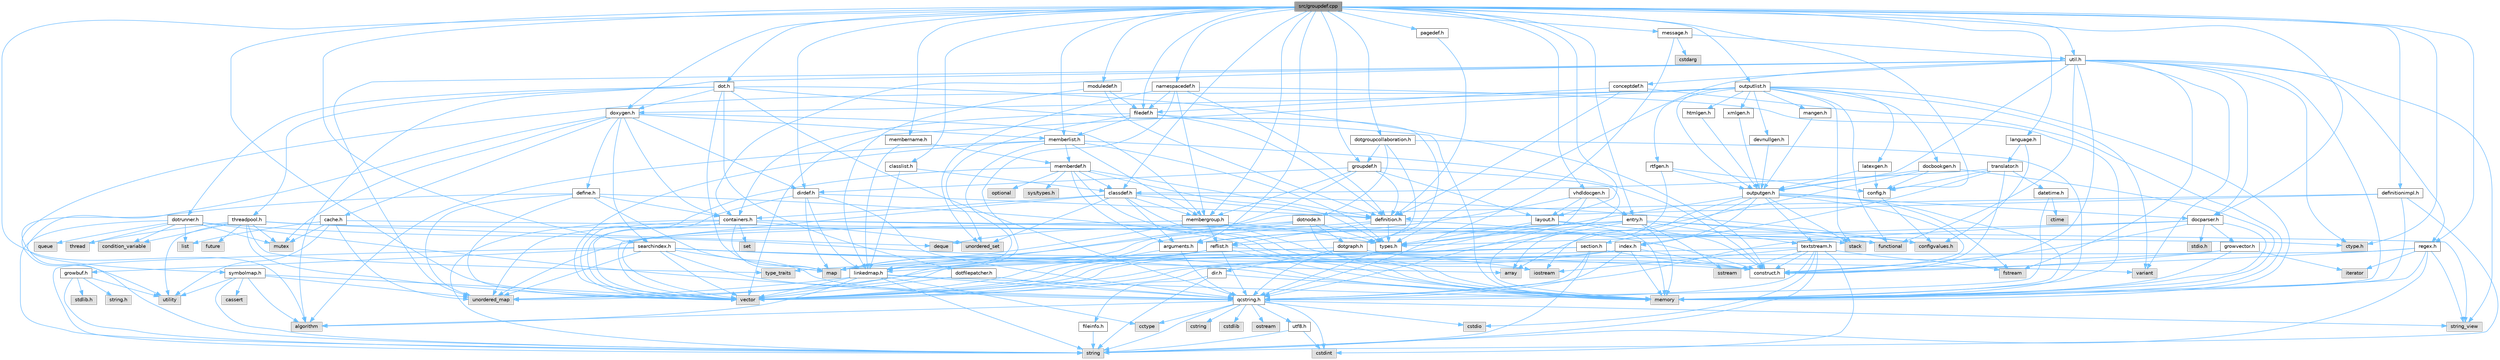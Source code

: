 digraph "src/groupdef.cpp"
{
 // INTERACTIVE_SVG=YES
 // LATEX_PDF_SIZE
  bgcolor="transparent";
  edge [fontname=Helvetica,fontsize=10,labelfontname=Helvetica,labelfontsize=10];
  node [fontname=Helvetica,fontsize=10,shape=box,height=0.2,width=0.4];
  Node1 [id="Node000001",label="src/groupdef.cpp",height=0.2,width=0.4,color="gray40", fillcolor="grey60", style="filled", fontcolor="black",tooltip=" "];
  Node1 -> Node2 [id="edge1_Node000001_Node000002",color="steelblue1",style="solid",tooltip=" "];
  Node2 [id="Node000002",label="algorithm",height=0.2,width=0.4,color="grey60", fillcolor="#E0E0E0", style="filled",tooltip=" "];
  Node1 -> Node3 [id="edge2_Node000001_Node000003",color="steelblue1",style="solid",tooltip=" "];
  Node3 [id="Node000003",label="vector",height=0.2,width=0.4,color="grey60", fillcolor="#E0E0E0", style="filled",tooltip=" "];
  Node1 -> Node4 [id="edge3_Node000001_Node000004",color="steelblue1",style="solid",tooltip=" "];
  Node4 [id="Node000004",label="ctype.h",height=0.2,width=0.4,color="grey60", fillcolor="#E0E0E0", style="filled",tooltip=" "];
  Node1 -> Node5 [id="edge4_Node000001_Node000005",color="steelblue1",style="solid",tooltip=" "];
  Node5 [id="Node000005",label="groupdef.h",height=0.2,width=0.4,color="grey40", fillcolor="white", style="filled",URL="$d1/de6/groupdef_8h.html",tooltip=" "];
  Node5 -> Node6 [id="edge5_Node000005_Node000006",color="steelblue1",style="solid",tooltip=" "];
  Node6 [id="Node000006",label="memory",height=0.2,width=0.4,color="grey60", fillcolor="#E0E0E0", style="filled",tooltip=" "];
  Node5 -> Node7 [id="edge6_Node000005_Node000007",color="steelblue1",style="solid",tooltip=" "];
  Node7 [id="Node000007",label="definition.h",height=0.2,width=0.4,color="grey40", fillcolor="white", style="filled",URL="$df/da1/definition_8h.html",tooltip=" "];
  Node7 -> Node3 [id="edge7_Node000007_Node000003",color="steelblue1",style="solid",tooltip=" "];
  Node7 -> Node8 [id="edge8_Node000007_Node000008",color="steelblue1",style="solid",tooltip=" "];
  Node8 [id="Node000008",label="types.h",height=0.2,width=0.4,color="grey40", fillcolor="white", style="filled",URL="$d9/d49/types_8h.html",tooltip="This file contains a number of basic enums and types."];
  Node8 -> Node9 [id="edge9_Node000008_Node000009",color="steelblue1",style="solid",tooltip=" "];
  Node9 [id="Node000009",label="qcstring.h",height=0.2,width=0.4,color="grey40", fillcolor="white", style="filled",URL="$d7/d5c/qcstring_8h.html",tooltip=" "];
  Node9 -> Node10 [id="edge10_Node000009_Node000010",color="steelblue1",style="solid",tooltip=" "];
  Node10 [id="Node000010",label="string",height=0.2,width=0.4,color="grey60", fillcolor="#E0E0E0", style="filled",tooltip=" "];
  Node9 -> Node11 [id="edge11_Node000009_Node000011",color="steelblue1",style="solid",tooltip=" "];
  Node11 [id="Node000011",label="string_view",height=0.2,width=0.4,color="grey60", fillcolor="#E0E0E0", style="filled",tooltip=" "];
  Node9 -> Node2 [id="edge12_Node000009_Node000002",color="steelblue1",style="solid",tooltip=" "];
  Node9 -> Node12 [id="edge13_Node000009_Node000012",color="steelblue1",style="solid",tooltip=" "];
  Node12 [id="Node000012",label="cctype",height=0.2,width=0.4,color="grey60", fillcolor="#E0E0E0", style="filled",tooltip=" "];
  Node9 -> Node13 [id="edge14_Node000009_Node000013",color="steelblue1",style="solid",tooltip=" "];
  Node13 [id="Node000013",label="cstring",height=0.2,width=0.4,color="grey60", fillcolor="#E0E0E0", style="filled",tooltip=" "];
  Node9 -> Node14 [id="edge15_Node000009_Node000014",color="steelblue1",style="solid",tooltip=" "];
  Node14 [id="Node000014",label="cstdio",height=0.2,width=0.4,color="grey60", fillcolor="#E0E0E0", style="filled",tooltip=" "];
  Node9 -> Node15 [id="edge16_Node000009_Node000015",color="steelblue1",style="solid",tooltip=" "];
  Node15 [id="Node000015",label="cstdlib",height=0.2,width=0.4,color="grey60", fillcolor="#E0E0E0", style="filled",tooltip=" "];
  Node9 -> Node16 [id="edge17_Node000009_Node000016",color="steelblue1",style="solid",tooltip=" "];
  Node16 [id="Node000016",label="cstdint",height=0.2,width=0.4,color="grey60", fillcolor="#E0E0E0", style="filled",tooltip=" "];
  Node9 -> Node17 [id="edge18_Node000009_Node000017",color="steelblue1",style="solid",tooltip=" "];
  Node17 [id="Node000017",label="ostream",height=0.2,width=0.4,color="grey60", fillcolor="#E0E0E0", style="filled",tooltip=" "];
  Node9 -> Node18 [id="edge19_Node000009_Node000018",color="steelblue1",style="solid",tooltip=" "];
  Node18 [id="Node000018",label="utf8.h",height=0.2,width=0.4,color="grey40", fillcolor="white", style="filled",URL="$db/d7c/utf8_8h.html",tooltip="Various UTF8 related helper functions."];
  Node18 -> Node16 [id="edge20_Node000018_Node000016",color="steelblue1",style="solid",tooltip=" "];
  Node18 -> Node10 [id="edge21_Node000018_Node000010",color="steelblue1",style="solid",tooltip=" "];
  Node7 -> Node19 [id="edge22_Node000007_Node000019",color="steelblue1",style="solid",tooltip=" "];
  Node19 [id="Node000019",label="reflist.h",height=0.2,width=0.4,color="grey40", fillcolor="white", style="filled",URL="$d1/d02/reflist_8h.html",tooltip=" "];
  Node19 -> Node3 [id="edge23_Node000019_Node000003",color="steelblue1",style="solid",tooltip=" "];
  Node19 -> Node20 [id="edge24_Node000019_Node000020",color="steelblue1",style="solid",tooltip=" "];
  Node20 [id="Node000020",label="unordered_map",height=0.2,width=0.4,color="grey60", fillcolor="#E0E0E0", style="filled",tooltip=" "];
  Node19 -> Node6 [id="edge25_Node000019_Node000006",color="steelblue1",style="solid",tooltip=" "];
  Node19 -> Node9 [id="edge26_Node000019_Node000009",color="steelblue1",style="solid",tooltip=" "];
  Node19 -> Node21 [id="edge27_Node000019_Node000021",color="steelblue1",style="solid",tooltip=" "];
  Node21 [id="Node000021",label="linkedmap.h",height=0.2,width=0.4,color="grey40", fillcolor="white", style="filled",URL="$da/de1/linkedmap_8h.html",tooltip=" "];
  Node21 -> Node20 [id="edge28_Node000021_Node000020",color="steelblue1",style="solid",tooltip=" "];
  Node21 -> Node3 [id="edge29_Node000021_Node000003",color="steelblue1",style="solid",tooltip=" "];
  Node21 -> Node6 [id="edge30_Node000021_Node000006",color="steelblue1",style="solid",tooltip=" "];
  Node21 -> Node10 [id="edge31_Node000021_Node000010",color="steelblue1",style="solid",tooltip=" "];
  Node21 -> Node2 [id="edge32_Node000021_Node000002",color="steelblue1",style="solid",tooltip=" "];
  Node21 -> Node12 [id="edge33_Node000021_Node000012",color="steelblue1",style="solid",tooltip=" "];
  Node21 -> Node9 [id="edge34_Node000021_Node000009",color="steelblue1",style="solid",tooltip=" "];
  Node19 -> Node22 [id="edge35_Node000019_Node000022",color="steelblue1",style="solid",tooltip=" "];
  Node22 [id="Node000022",label="construct.h",height=0.2,width=0.4,color="grey40", fillcolor="white", style="filled",URL="$d7/dfc/construct_8h.html",tooltip=" "];
  Node7 -> Node22 [id="edge36_Node000007_Node000022",color="steelblue1",style="solid",tooltip=" "];
  Node5 -> Node23 [id="edge37_Node000005_Node000023",color="steelblue1",style="solid",tooltip=" "];
  Node23 [id="Node000023",label="dirdef.h",height=0.2,width=0.4,color="grey40", fillcolor="white", style="filled",URL="$d6/d15/dirdef_8h.html",tooltip=" "];
  Node23 -> Node3 [id="edge38_Node000023_Node000003",color="steelblue1",style="solid",tooltip=" "];
  Node23 -> Node24 [id="edge39_Node000023_Node000024",color="steelblue1",style="solid",tooltip=" "];
  Node24 [id="Node000024",label="map",height=0.2,width=0.4,color="grey60", fillcolor="#E0E0E0", style="filled",tooltip=" "];
  Node23 -> Node9 [id="edge40_Node000023_Node000009",color="steelblue1",style="solid",tooltip=" "];
  Node23 -> Node21 [id="edge41_Node000023_Node000021",color="steelblue1",style="solid",tooltip=" "];
  Node23 -> Node7 [id="edge42_Node000023_Node000007",color="steelblue1",style="solid",tooltip=" "];
  Node5 -> Node25 [id="edge43_Node000005_Node000025",color="steelblue1",style="solid",tooltip=" "];
  Node25 [id="Node000025",label="layout.h",height=0.2,width=0.4,color="grey40", fillcolor="white", style="filled",URL="$db/d51/layout_8h.html",tooltip=" "];
  Node25 -> Node6 [id="edge44_Node000025_Node000006",color="steelblue1",style="solid",tooltip=" "];
  Node25 -> Node3 [id="edge45_Node000025_Node000003",color="steelblue1",style="solid",tooltip=" "];
  Node25 -> Node8 [id="edge46_Node000025_Node000008",color="steelblue1",style="solid",tooltip=" "];
  Node25 -> Node22 [id="edge47_Node000025_Node000022",color="steelblue1",style="solid",tooltip=" "];
  Node5 -> Node26 [id="edge48_Node000005_Node000026",color="steelblue1",style="solid",tooltip=" "];
  Node26 [id="Node000026",label="membergroup.h",height=0.2,width=0.4,color="grey40", fillcolor="white", style="filled",URL="$d9/d11/membergroup_8h.html",tooltip=" "];
  Node26 -> Node3 [id="edge49_Node000026_Node000003",color="steelblue1",style="solid",tooltip=" "];
  Node26 -> Node24 [id="edge50_Node000026_Node000024",color="steelblue1",style="solid",tooltip=" "];
  Node26 -> Node6 [id="edge51_Node000026_Node000006",color="steelblue1",style="solid",tooltip=" "];
  Node26 -> Node8 [id="edge52_Node000026_Node000008",color="steelblue1",style="solid",tooltip=" "];
  Node26 -> Node19 [id="edge53_Node000026_Node000019",color="steelblue1",style="solid",tooltip=" "];
  Node5 -> Node21 [id="edge54_Node000005_Node000021",color="steelblue1",style="solid",tooltip=" "];
  Node1 -> Node27 [id="edge55_Node000001_Node000027",color="steelblue1",style="solid",tooltip=" "];
  Node27 [id="Node000027",label="classdef.h",height=0.2,width=0.4,color="grey40", fillcolor="white", style="filled",URL="$d1/da6/classdef_8h.html",tooltip=" "];
  Node27 -> Node6 [id="edge56_Node000027_Node000006",color="steelblue1",style="solid",tooltip=" "];
  Node27 -> Node3 [id="edge57_Node000027_Node000003",color="steelblue1",style="solid",tooltip=" "];
  Node27 -> Node28 [id="edge58_Node000027_Node000028",color="steelblue1",style="solid",tooltip=" "];
  Node28 [id="Node000028",label="unordered_set",height=0.2,width=0.4,color="grey60", fillcolor="#E0E0E0", style="filled",tooltip=" "];
  Node27 -> Node29 [id="edge59_Node000027_Node000029",color="steelblue1",style="solid",tooltip=" "];
  Node29 [id="Node000029",label="containers.h",height=0.2,width=0.4,color="grey40", fillcolor="white", style="filled",URL="$d5/d75/containers_8h.html",tooltip=" "];
  Node29 -> Node3 [id="edge60_Node000029_Node000003",color="steelblue1",style="solid",tooltip=" "];
  Node29 -> Node10 [id="edge61_Node000029_Node000010",color="steelblue1",style="solid",tooltip=" "];
  Node29 -> Node11 [id="edge62_Node000029_Node000011",color="steelblue1",style="solid",tooltip=" "];
  Node29 -> Node30 [id="edge63_Node000029_Node000030",color="steelblue1",style="solid",tooltip=" "];
  Node30 [id="Node000030",label="set",height=0.2,width=0.4,color="grey60", fillcolor="#E0E0E0", style="filled",tooltip=" "];
  Node29 -> Node24 [id="edge64_Node000029_Node000024",color="steelblue1",style="solid",tooltip=" "];
  Node29 -> Node28 [id="edge65_Node000029_Node000028",color="steelblue1",style="solid",tooltip=" "];
  Node29 -> Node20 [id="edge66_Node000029_Node000020",color="steelblue1",style="solid",tooltip=" "];
  Node29 -> Node31 [id="edge67_Node000029_Node000031",color="steelblue1",style="solid",tooltip=" "];
  Node31 [id="Node000031",label="stack",height=0.2,width=0.4,color="grey60", fillcolor="#E0E0E0", style="filled",tooltip=" "];
  Node27 -> Node7 [id="edge68_Node000027_Node000007",color="steelblue1",style="solid",tooltip=" "];
  Node27 -> Node32 [id="edge69_Node000027_Node000032",color="steelblue1",style="solid",tooltip=" "];
  Node32 [id="Node000032",label="arguments.h",height=0.2,width=0.4,color="grey40", fillcolor="white", style="filled",URL="$df/d9b/arguments_8h.html",tooltip=" "];
  Node32 -> Node3 [id="edge70_Node000032_Node000003",color="steelblue1",style="solid",tooltip=" "];
  Node32 -> Node9 [id="edge71_Node000032_Node000009",color="steelblue1",style="solid",tooltip=" "];
  Node27 -> Node26 [id="edge72_Node000027_Node000026",color="steelblue1",style="solid",tooltip=" "];
  Node27 -> Node33 [id="edge73_Node000027_Node000033",color="steelblue1",style="solid",tooltip=" "];
  Node33 [id="Node000033",label="configvalues.h",height=0.2,width=0.4,color="grey60", fillcolor="#E0E0E0", style="filled",tooltip=" "];
  Node1 -> Node34 [id="edge74_Node000001_Node000034",color="steelblue1",style="solid",tooltip=" "];
  Node34 [id="Node000034",label="filedef.h",height=0.2,width=0.4,color="grey40", fillcolor="white", style="filled",URL="$d4/d3a/filedef_8h.html",tooltip=" "];
  Node34 -> Node6 [id="edge75_Node000034_Node000006",color="steelblue1",style="solid",tooltip=" "];
  Node34 -> Node28 [id="edge76_Node000034_Node000028",color="steelblue1",style="solid",tooltip=" "];
  Node34 -> Node7 [id="edge77_Node000034_Node000007",color="steelblue1",style="solid",tooltip=" "];
  Node34 -> Node35 [id="edge78_Node000034_Node000035",color="steelblue1",style="solid",tooltip=" "];
  Node35 [id="Node000035",label="memberlist.h",height=0.2,width=0.4,color="grey40", fillcolor="white", style="filled",URL="$dd/d78/memberlist_8h.html",tooltip=" "];
  Node35 -> Node3 [id="edge79_Node000035_Node000003",color="steelblue1",style="solid",tooltip=" "];
  Node35 -> Node2 [id="edge80_Node000035_Node000002",color="steelblue1",style="solid",tooltip=" "];
  Node35 -> Node36 [id="edge81_Node000035_Node000036",color="steelblue1",style="solid",tooltip=" "];
  Node36 [id="Node000036",label="memberdef.h",height=0.2,width=0.4,color="grey40", fillcolor="white", style="filled",URL="$d4/d46/memberdef_8h.html",tooltip=" "];
  Node36 -> Node3 [id="edge82_Node000036_Node000003",color="steelblue1",style="solid",tooltip=" "];
  Node36 -> Node6 [id="edge83_Node000036_Node000006",color="steelblue1",style="solid",tooltip=" "];
  Node36 -> Node37 [id="edge84_Node000036_Node000037",color="steelblue1",style="solid",tooltip=" "];
  Node37 [id="Node000037",label="optional",height=0.2,width=0.4,color="grey60", fillcolor="#E0E0E0", style="filled",tooltip=" "];
  Node36 -> Node38 [id="edge85_Node000036_Node000038",color="steelblue1",style="solid",tooltip=" "];
  Node38 [id="Node000038",label="sys/types.h",height=0.2,width=0.4,color="grey60", fillcolor="#E0E0E0", style="filled",tooltip=" "];
  Node36 -> Node8 [id="edge86_Node000036_Node000008",color="steelblue1",style="solid",tooltip=" "];
  Node36 -> Node7 [id="edge87_Node000036_Node000007",color="steelblue1",style="solid",tooltip=" "];
  Node36 -> Node32 [id="edge88_Node000036_Node000032",color="steelblue1",style="solid",tooltip=" "];
  Node36 -> Node27 [id="edge89_Node000036_Node000027",color="steelblue1",style="solid",tooltip=" "];
  Node35 -> Node21 [id="edge90_Node000035_Node000021",color="steelblue1",style="solid",tooltip=" "];
  Node35 -> Node8 [id="edge91_Node000035_Node000008",color="steelblue1",style="solid",tooltip=" "];
  Node35 -> Node26 [id="edge92_Node000035_Node000026",color="steelblue1",style="solid",tooltip=" "];
  Node35 -> Node22 [id="edge93_Node000035_Node000022",color="steelblue1",style="solid",tooltip=" "];
  Node34 -> Node29 [id="edge94_Node000034_Node000029",color="steelblue1",style="solid",tooltip=" "];
  Node1 -> Node39 [id="edge95_Node000001_Node000039",color="steelblue1",style="solid",tooltip=" "];
  Node39 [id="Node000039",label="classlist.h",height=0.2,width=0.4,color="grey40", fillcolor="white", style="filled",URL="$d2/df8/classlist_8h.html",tooltip=" "];
  Node39 -> Node21 [id="edge96_Node000039_Node000021",color="steelblue1",style="solid",tooltip=" "];
  Node39 -> Node27 [id="edge97_Node000039_Node000027",color="steelblue1",style="solid",tooltip=" "];
  Node1 -> Node40 [id="edge98_Node000001_Node000040",color="steelblue1",style="solid",tooltip=" "];
  Node40 [id="Node000040",label="outputlist.h",height=0.2,width=0.4,color="grey40", fillcolor="white", style="filled",URL="$d2/db9/outputlist_8h.html",tooltip=" "];
  Node40 -> Node41 [id="edge99_Node000040_Node000041",color="steelblue1",style="solid",tooltip=" "];
  Node41 [id="Node000041",label="utility",height=0.2,width=0.4,color="grey60", fillcolor="#E0E0E0", style="filled",tooltip=" "];
  Node40 -> Node3 [id="edge100_Node000040_Node000003",color="steelblue1",style="solid",tooltip=" "];
  Node40 -> Node6 [id="edge101_Node000040_Node000006",color="steelblue1",style="solid",tooltip=" "];
  Node40 -> Node42 [id="edge102_Node000040_Node000042",color="steelblue1",style="solid",tooltip=" "];
  Node42 [id="Node000042",label="variant",height=0.2,width=0.4,color="grey60", fillcolor="#E0E0E0", style="filled",tooltip=" "];
  Node40 -> Node31 [id="edge103_Node000040_Node000031",color="steelblue1",style="solid",tooltip=" "];
  Node40 -> Node43 [id="edge104_Node000040_Node000043",color="steelblue1",style="solid",tooltip=" "];
  Node43 [id="Node000043",label="functional",height=0.2,width=0.4,color="grey60", fillcolor="#E0E0E0", style="filled",tooltip=" "];
  Node40 -> Node44 [id="edge105_Node000040_Node000044",color="steelblue1",style="solid",tooltip=" "];
  Node44 [id="Node000044",label="outputgen.h",height=0.2,width=0.4,color="grey40", fillcolor="white", style="filled",URL="$df/d06/outputgen_8h.html",tooltip=" "];
  Node44 -> Node6 [id="edge106_Node000044_Node000006",color="steelblue1",style="solid",tooltip=" "];
  Node44 -> Node31 [id="edge107_Node000044_Node000031",color="steelblue1",style="solid",tooltip=" "];
  Node44 -> Node45 [id="edge108_Node000044_Node000045",color="steelblue1",style="solid",tooltip=" "];
  Node45 [id="Node000045",label="iostream",height=0.2,width=0.4,color="grey60", fillcolor="#E0E0E0", style="filled",tooltip=" "];
  Node44 -> Node46 [id="edge109_Node000044_Node000046",color="steelblue1",style="solid",tooltip=" "];
  Node46 [id="Node000046",label="fstream",height=0.2,width=0.4,color="grey60", fillcolor="#E0E0E0", style="filled",tooltip=" "];
  Node44 -> Node8 [id="edge110_Node000044_Node000008",color="steelblue1",style="solid",tooltip=" "];
  Node44 -> Node47 [id="edge111_Node000044_Node000047",color="steelblue1",style="solid",tooltip=" "];
  Node47 [id="Node000047",label="index.h",height=0.2,width=0.4,color="grey40", fillcolor="white", style="filled",URL="$d1/db5/index_8h.html",tooltip=" "];
  Node47 -> Node6 [id="edge112_Node000047_Node000006",color="steelblue1",style="solid",tooltip=" "];
  Node47 -> Node3 [id="edge113_Node000047_Node000003",color="steelblue1",style="solid",tooltip=" "];
  Node47 -> Node24 [id="edge114_Node000047_Node000024",color="steelblue1",style="solid",tooltip=" "];
  Node47 -> Node9 [id="edge115_Node000047_Node000009",color="steelblue1",style="solid",tooltip=" "];
  Node47 -> Node22 [id="edge116_Node000047_Node000022",color="steelblue1",style="solid",tooltip=" "];
  Node44 -> Node48 [id="edge117_Node000044_Node000048",color="steelblue1",style="solid",tooltip=" "];
  Node48 [id="Node000048",label="section.h",height=0.2,width=0.4,color="grey40", fillcolor="white", style="filled",URL="$d1/d2a/section_8h.html",tooltip=" "];
  Node48 -> Node10 [id="edge118_Node000048_Node000010",color="steelblue1",style="solid",tooltip=" "];
  Node48 -> Node20 [id="edge119_Node000048_Node000020",color="steelblue1",style="solid",tooltip=" "];
  Node48 -> Node9 [id="edge120_Node000048_Node000009",color="steelblue1",style="solid",tooltip=" "];
  Node48 -> Node21 [id="edge121_Node000048_Node000021",color="steelblue1",style="solid",tooltip=" "];
  Node48 -> Node22 [id="edge122_Node000048_Node000022",color="steelblue1",style="solid",tooltip=" "];
  Node44 -> Node49 [id="edge123_Node000044_Node000049",color="steelblue1",style="solid",tooltip=" "];
  Node49 [id="Node000049",label="textstream.h",height=0.2,width=0.4,color="grey40", fillcolor="white", style="filled",URL="$d4/d7d/textstream_8h.html",tooltip=" "];
  Node49 -> Node10 [id="edge124_Node000049_Node000010",color="steelblue1",style="solid",tooltip=" "];
  Node49 -> Node45 [id="edge125_Node000049_Node000045",color="steelblue1",style="solid",tooltip=" "];
  Node49 -> Node50 [id="edge126_Node000049_Node000050",color="steelblue1",style="solid",tooltip=" "];
  Node50 [id="Node000050",label="sstream",height=0.2,width=0.4,color="grey60", fillcolor="#E0E0E0", style="filled",tooltip=" "];
  Node49 -> Node16 [id="edge127_Node000049_Node000016",color="steelblue1",style="solid",tooltip=" "];
  Node49 -> Node14 [id="edge128_Node000049_Node000014",color="steelblue1",style="solid",tooltip=" "];
  Node49 -> Node46 [id="edge129_Node000049_Node000046",color="steelblue1",style="solid",tooltip=" "];
  Node49 -> Node51 [id="edge130_Node000049_Node000051",color="steelblue1",style="solid",tooltip=" "];
  Node51 [id="Node000051",label="type_traits",height=0.2,width=0.4,color="grey60", fillcolor="#E0E0E0", style="filled",tooltip=" "];
  Node49 -> Node9 [id="edge131_Node000049_Node000009",color="steelblue1",style="solid",tooltip=" "];
  Node49 -> Node22 [id="edge132_Node000049_Node000022",color="steelblue1",style="solid",tooltip=" "];
  Node44 -> Node52 [id="edge133_Node000044_Node000052",color="steelblue1",style="solid",tooltip=" "];
  Node52 [id="Node000052",label="docparser.h",height=0.2,width=0.4,color="grey40", fillcolor="white", style="filled",URL="$de/d9c/docparser_8h.html",tooltip=" "];
  Node52 -> Node53 [id="edge134_Node000052_Node000053",color="steelblue1",style="solid",tooltip=" "];
  Node53 [id="Node000053",label="stdio.h",height=0.2,width=0.4,color="grey60", fillcolor="#E0E0E0", style="filled",tooltip=" "];
  Node52 -> Node6 [id="edge135_Node000052_Node000006",color="steelblue1",style="solid",tooltip=" "];
  Node52 -> Node9 [id="edge136_Node000052_Node000009",color="steelblue1",style="solid",tooltip=" "];
  Node52 -> Node54 [id="edge137_Node000052_Node000054",color="steelblue1",style="solid",tooltip=" "];
  Node54 [id="Node000054",label="growvector.h",height=0.2,width=0.4,color="grey40", fillcolor="white", style="filled",URL="$d7/d50/growvector_8h.html",tooltip=" "];
  Node54 -> Node3 [id="edge138_Node000054_Node000003",color="steelblue1",style="solid",tooltip=" "];
  Node54 -> Node6 [id="edge139_Node000054_Node000006",color="steelblue1",style="solid",tooltip=" "];
  Node54 -> Node55 [id="edge140_Node000054_Node000055",color="steelblue1",style="solid",tooltip=" "];
  Node55 [id="Node000055",label="iterator",height=0.2,width=0.4,color="grey60", fillcolor="#E0E0E0", style="filled",tooltip=" "];
  Node54 -> Node22 [id="edge141_Node000054_Node000022",color="steelblue1",style="solid",tooltip=" "];
  Node52 -> Node22 [id="edge142_Node000052_Node000022",color="steelblue1",style="solid",tooltip=" "];
  Node52 -> Node8 [id="edge143_Node000052_Node000008",color="steelblue1",style="solid",tooltip=" "];
  Node44 -> Node22 [id="edge144_Node000044_Node000022",color="steelblue1",style="solid",tooltip=" "];
  Node40 -> Node56 [id="edge145_Node000040_Node000056",color="steelblue1",style="solid",tooltip=" "];
  Node56 [id="Node000056",label="doxygen.h",height=0.2,width=0.4,color="grey40", fillcolor="white", style="filled",URL="$d1/da1/doxygen_8h.html",tooltip=" "];
  Node56 -> Node57 [id="edge146_Node000056_Node000057",color="steelblue1",style="solid",tooltip=" "];
  Node57 [id="Node000057",label="mutex",height=0.2,width=0.4,color="grey60", fillcolor="#E0E0E0", style="filled",tooltip=" "];
  Node56 -> Node29 [id="edge147_Node000056_Node000029",color="steelblue1",style="solid",tooltip=" "];
  Node56 -> Node26 [id="edge148_Node000056_Node000026",color="steelblue1",style="solid",tooltip=" "];
  Node56 -> Node23 [id="edge149_Node000056_Node000023",color="steelblue1",style="solid",tooltip=" "];
  Node56 -> Node35 [id="edge150_Node000056_Node000035",color="steelblue1",style="solid",tooltip=" "];
  Node56 -> Node58 [id="edge151_Node000056_Node000058",color="steelblue1",style="solid",tooltip=" "];
  Node58 [id="Node000058",label="define.h",height=0.2,width=0.4,color="grey40", fillcolor="white", style="filled",URL="$df/d67/define_8h.html",tooltip=" "];
  Node58 -> Node3 [id="edge152_Node000058_Node000003",color="steelblue1",style="solid",tooltip=" "];
  Node58 -> Node6 [id="edge153_Node000058_Node000006",color="steelblue1",style="solid",tooltip=" "];
  Node58 -> Node10 [id="edge154_Node000058_Node000010",color="steelblue1",style="solid",tooltip=" "];
  Node58 -> Node20 [id="edge155_Node000058_Node000020",color="steelblue1",style="solid",tooltip=" "];
  Node58 -> Node9 [id="edge156_Node000058_Node000009",color="steelblue1",style="solid",tooltip=" "];
  Node58 -> Node29 [id="edge157_Node000058_Node000029",color="steelblue1",style="solid",tooltip=" "];
  Node56 -> Node59 [id="edge158_Node000056_Node000059",color="steelblue1",style="solid",tooltip=" "];
  Node59 [id="Node000059",label="cache.h",height=0.2,width=0.4,color="grey40", fillcolor="white", style="filled",URL="$d3/d26/cache_8h.html",tooltip=" "];
  Node59 -> Node60 [id="edge159_Node000059_Node000060",color="steelblue1",style="solid",tooltip=" "];
  Node60 [id="Node000060",label="list",height=0.2,width=0.4,color="grey60", fillcolor="#E0E0E0", style="filled",tooltip=" "];
  Node59 -> Node20 [id="edge160_Node000059_Node000020",color="steelblue1",style="solid",tooltip=" "];
  Node59 -> Node57 [id="edge161_Node000059_Node000057",color="steelblue1",style="solid",tooltip=" "];
  Node59 -> Node41 [id="edge162_Node000059_Node000041",color="steelblue1",style="solid",tooltip=" "];
  Node59 -> Node4 [id="edge163_Node000059_Node000004",color="steelblue1",style="solid",tooltip=" "];
  Node56 -> Node61 [id="edge164_Node000056_Node000061",color="steelblue1",style="solid",tooltip=" "];
  Node61 [id="Node000061",label="symbolmap.h",height=0.2,width=0.4,color="grey40", fillcolor="white", style="filled",URL="$d7/ddd/symbolmap_8h.html",tooltip=" "];
  Node61 -> Node2 [id="edge165_Node000061_Node000002",color="steelblue1",style="solid",tooltip=" "];
  Node61 -> Node20 [id="edge166_Node000061_Node000020",color="steelblue1",style="solid",tooltip=" "];
  Node61 -> Node3 [id="edge167_Node000061_Node000003",color="steelblue1",style="solid",tooltip=" "];
  Node61 -> Node10 [id="edge168_Node000061_Node000010",color="steelblue1",style="solid",tooltip=" "];
  Node61 -> Node41 [id="edge169_Node000061_Node000041",color="steelblue1",style="solid",tooltip=" "];
  Node61 -> Node62 [id="edge170_Node000061_Node000062",color="steelblue1",style="solid",tooltip=" "];
  Node62 [id="Node000062",label="cassert",height=0.2,width=0.4,color="grey60", fillcolor="#E0E0E0", style="filled",tooltip=" "];
  Node56 -> Node63 [id="edge171_Node000056_Node000063",color="steelblue1",style="solid",tooltip=" "];
  Node63 [id="Node000063",label="searchindex.h",height=0.2,width=0.4,color="grey40", fillcolor="white", style="filled",URL="$de/d07/searchindex_8h.html",tooltip="Web server based search engine."];
  Node63 -> Node6 [id="edge172_Node000063_Node000006",color="steelblue1",style="solid",tooltip=" "];
  Node63 -> Node3 [id="edge173_Node000063_Node000003",color="steelblue1",style="solid",tooltip=" "];
  Node63 -> Node24 [id="edge174_Node000063_Node000024",color="steelblue1",style="solid",tooltip=" "];
  Node63 -> Node20 [id="edge175_Node000063_Node000020",color="steelblue1",style="solid",tooltip=" "];
  Node63 -> Node10 [id="edge176_Node000063_Node000010",color="steelblue1",style="solid",tooltip=" "];
  Node63 -> Node64 [id="edge177_Node000063_Node000064",color="steelblue1",style="solid",tooltip=" "];
  Node64 [id="Node000064",label="array",height=0.2,width=0.4,color="grey60", fillcolor="#E0E0E0", style="filled",tooltip=" "];
  Node63 -> Node42 [id="edge178_Node000063_Node000042",color="steelblue1",style="solid",tooltip=" "];
  Node63 -> Node9 [id="edge179_Node000063_Node000009",color="steelblue1",style="solid",tooltip=" "];
  Node63 -> Node65 [id="edge180_Node000063_Node000065",color="steelblue1",style="solid",tooltip=" "];
  Node65 [id="Node000065",label="growbuf.h",height=0.2,width=0.4,color="grey40", fillcolor="white", style="filled",URL="$dd/d72/growbuf_8h.html",tooltip=" "];
  Node65 -> Node41 [id="edge181_Node000065_Node000041",color="steelblue1",style="solid",tooltip=" "];
  Node65 -> Node66 [id="edge182_Node000065_Node000066",color="steelblue1",style="solid",tooltip=" "];
  Node66 [id="Node000066",label="stdlib.h",height=0.2,width=0.4,color="grey60", fillcolor="#E0E0E0", style="filled",tooltip=" "];
  Node65 -> Node67 [id="edge183_Node000065_Node000067",color="steelblue1",style="solid",tooltip=" "];
  Node67 [id="Node000067",label="string.h",height=0.2,width=0.4,color="grey60", fillcolor="#E0E0E0", style="filled",tooltip=" "];
  Node65 -> Node10 [id="edge184_Node000065_Node000010",color="steelblue1",style="solid",tooltip=" "];
  Node40 -> Node68 [id="edge185_Node000040_Node000068",color="steelblue1",style="solid",tooltip=" "];
  Node68 [id="Node000068",label="htmlgen.h",height=0.2,width=0.4,color="grey40", fillcolor="white", style="filled",URL="$d8/d56/htmlgen_8h.html",tooltip=" "];
  Node68 -> Node44 [id="edge186_Node000068_Node000044",color="steelblue1",style="solid",tooltip=" "];
  Node40 -> Node69 [id="edge187_Node000040_Node000069",color="steelblue1",style="solid",tooltip=" "];
  Node69 [id="Node000069",label="latexgen.h",height=0.2,width=0.4,color="grey40", fillcolor="white", style="filled",URL="$d6/d9c/latexgen_8h.html",tooltip=" "];
  Node69 -> Node70 [id="edge188_Node000069_Node000070",color="steelblue1",style="solid",tooltip=" "];
  Node70 [id="Node000070",label="config.h",height=0.2,width=0.4,color="grey40", fillcolor="white", style="filled",URL="$db/d16/config_8h.html",tooltip=" "];
  Node70 -> Node33 [id="edge189_Node000070_Node000033",color="steelblue1",style="solid",tooltip=" "];
  Node69 -> Node44 [id="edge190_Node000069_Node000044",color="steelblue1",style="solid",tooltip=" "];
  Node40 -> Node71 [id="edge191_Node000040_Node000071",color="steelblue1",style="solid",tooltip=" "];
  Node71 [id="Node000071",label="rtfgen.h",height=0.2,width=0.4,color="grey40", fillcolor="white", style="filled",URL="$d4/daa/rtfgen_8h.html",tooltip=" "];
  Node71 -> Node64 [id="edge192_Node000071_Node000064",color="steelblue1",style="solid",tooltip=" "];
  Node71 -> Node70 [id="edge193_Node000071_Node000070",color="steelblue1",style="solid",tooltip=" "];
  Node71 -> Node44 [id="edge194_Node000071_Node000044",color="steelblue1",style="solid",tooltip=" "];
  Node40 -> Node72 [id="edge195_Node000040_Node000072",color="steelblue1",style="solid",tooltip=" "];
  Node72 [id="Node000072",label="mangen.h",height=0.2,width=0.4,color="grey40", fillcolor="white", style="filled",URL="$da/dc0/mangen_8h.html",tooltip=" "];
  Node72 -> Node44 [id="edge196_Node000072_Node000044",color="steelblue1",style="solid",tooltip=" "];
  Node40 -> Node73 [id="edge197_Node000040_Node000073",color="steelblue1",style="solid",tooltip=" "];
  Node73 [id="Node000073",label="docbookgen.h",height=0.2,width=0.4,color="grey40", fillcolor="white", style="filled",URL="$de/dea/docbookgen_8h.html",tooltip=" "];
  Node73 -> Node6 [id="edge198_Node000073_Node000006",color="steelblue1",style="solid",tooltip=" "];
  Node73 -> Node64 [id="edge199_Node000073_Node000064",color="steelblue1",style="solid",tooltip=" "];
  Node73 -> Node70 [id="edge200_Node000073_Node000070",color="steelblue1",style="solid",tooltip=" "];
  Node73 -> Node44 [id="edge201_Node000073_Node000044",color="steelblue1",style="solid",tooltip=" "];
  Node40 -> Node74 [id="edge202_Node000040_Node000074",color="steelblue1",style="solid",tooltip=" "];
  Node74 [id="Node000074",label="xmlgen.h",height=0.2,width=0.4,color="grey40", fillcolor="white", style="filled",URL="$d9/d67/xmlgen_8h.html",tooltip=" "];
  Node74 -> Node44 [id="edge203_Node000074_Node000044",color="steelblue1",style="solid",tooltip=" "];
  Node40 -> Node75 [id="edge204_Node000040_Node000075",color="steelblue1",style="solid",tooltip=" "];
  Node75 [id="Node000075",label="devnullgen.h",height=0.2,width=0.4,color="grey40", fillcolor="white", style="filled",URL="$d8/de5/devnullgen_8h.html",tooltip=" "];
  Node75 -> Node44 [id="edge205_Node000075_Node000044",color="steelblue1",style="solid",tooltip=" "];
  Node1 -> Node76 [id="edge206_Node000001_Node000076",color="steelblue1",style="solid",tooltip=" "];
  Node76 [id="Node000076",label="namespacedef.h",height=0.2,width=0.4,color="grey40", fillcolor="white", style="filled",URL="$d7/d97/namespacedef_8h.html",tooltip=" "];
  Node76 -> Node6 [id="edge207_Node000076_Node000006",color="steelblue1",style="solid",tooltip=" "];
  Node76 -> Node28 [id="edge208_Node000076_Node000028",color="steelblue1",style="solid",tooltip=" "];
  Node76 -> Node7 [id="edge209_Node000076_Node000007",color="steelblue1",style="solid",tooltip=" "];
  Node76 -> Node34 [id="edge210_Node000076_Node000034",color="steelblue1",style="solid",tooltip=" "];
  Node76 -> Node21 [id="edge211_Node000076_Node000021",color="steelblue1",style="solid",tooltip=" "];
  Node76 -> Node26 [id="edge212_Node000076_Node000026",color="steelblue1",style="solid",tooltip=" "];
  Node1 -> Node77 [id="edge213_Node000001_Node000077",color="steelblue1",style="solid",tooltip=" "];
  Node77 [id="Node000077",label="language.h",height=0.2,width=0.4,color="grey40", fillcolor="white", style="filled",URL="$d8/dce/language_8h.html",tooltip=" "];
  Node77 -> Node78 [id="edge214_Node000077_Node000078",color="steelblue1",style="solid",tooltip=" "];
  Node78 [id="Node000078",label="translator.h",height=0.2,width=0.4,color="grey40", fillcolor="white", style="filled",URL="$d9/df1/translator_8h.html",tooltip=" "];
  Node78 -> Node27 [id="edge215_Node000078_Node000027",color="steelblue1",style="solid",tooltip=" "];
  Node78 -> Node70 [id="edge216_Node000078_Node000070",color="steelblue1",style="solid",tooltip=" "];
  Node78 -> Node79 [id="edge217_Node000078_Node000079",color="steelblue1",style="solid",tooltip=" "];
  Node79 [id="Node000079",label="datetime.h",height=0.2,width=0.4,color="grey40", fillcolor="white", style="filled",URL="$de/d1b/datetime_8h.html",tooltip=" "];
  Node79 -> Node80 [id="edge218_Node000079_Node000080",color="steelblue1",style="solid",tooltip=" "];
  Node80 [id="Node000080",label="ctime",height=0.2,width=0.4,color="grey60", fillcolor="#E0E0E0", style="filled",tooltip=" "];
  Node79 -> Node9 [id="edge219_Node000079_Node000009",color="steelblue1",style="solid",tooltip=" "];
  Node78 -> Node47 [id="edge220_Node000078_Node000047",color="steelblue1",style="solid",tooltip=" "];
  Node78 -> Node22 [id="edge221_Node000078_Node000022",color="steelblue1",style="solid",tooltip=" "];
  Node77 -> Node33 [id="edge222_Node000077_Node000033",color="steelblue1",style="solid",tooltip=" "];
  Node1 -> Node81 [id="edge223_Node000001_Node000081",color="steelblue1",style="solid",tooltip=" "];
  Node81 [id="Node000081",label="util.h",height=0.2,width=0.4,color="grey40", fillcolor="white", style="filled",URL="$d8/d3c/util_8h.html",tooltip="A bunch of utility functions."];
  Node81 -> Node6 [id="edge224_Node000081_Node000006",color="steelblue1",style="solid",tooltip=" "];
  Node81 -> Node20 [id="edge225_Node000081_Node000020",color="steelblue1",style="solid",tooltip=" "];
  Node81 -> Node2 [id="edge226_Node000081_Node000002",color="steelblue1",style="solid",tooltip=" "];
  Node81 -> Node43 [id="edge227_Node000081_Node000043",color="steelblue1",style="solid",tooltip=" "];
  Node81 -> Node46 [id="edge228_Node000081_Node000046",color="steelblue1",style="solid",tooltip=" "];
  Node81 -> Node42 [id="edge229_Node000081_Node000042",color="steelblue1",style="solid",tooltip=" "];
  Node81 -> Node11 [id="edge230_Node000081_Node000011",color="steelblue1",style="solid",tooltip=" "];
  Node81 -> Node4 [id="edge231_Node000081_Node000004",color="steelblue1",style="solid",tooltip=" "];
  Node81 -> Node8 [id="edge232_Node000081_Node000008",color="steelblue1",style="solid",tooltip=" "];
  Node81 -> Node52 [id="edge233_Node000081_Node000052",color="steelblue1",style="solid",tooltip=" "];
  Node81 -> Node29 [id="edge234_Node000081_Node000029",color="steelblue1",style="solid",tooltip=" "];
  Node81 -> Node44 [id="edge235_Node000081_Node000044",color="steelblue1",style="solid",tooltip=" "];
  Node81 -> Node82 [id="edge236_Node000081_Node000082",color="steelblue1",style="solid",tooltip=" "];
  Node82 [id="Node000082",label="regex.h",height=0.2,width=0.4,color="grey40", fillcolor="white", style="filled",URL="$d1/d21/regex_8h.html",tooltip=" "];
  Node82 -> Node6 [id="edge237_Node000082_Node000006",color="steelblue1",style="solid",tooltip=" "];
  Node82 -> Node10 [id="edge238_Node000082_Node000010",color="steelblue1",style="solid",tooltip=" "];
  Node82 -> Node11 [id="edge239_Node000082_Node000011",color="steelblue1",style="solid",tooltip=" "];
  Node82 -> Node3 [id="edge240_Node000082_Node000003",color="steelblue1",style="solid",tooltip=" "];
  Node82 -> Node55 [id="edge241_Node000082_Node000055",color="steelblue1",style="solid",tooltip=" "];
  Node82 -> Node22 [id="edge242_Node000082_Node000022",color="steelblue1",style="solid",tooltip=" "];
  Node81 -> Node83 [id="edge243_Node000081_Node000083",color="steelblue1",style="solid",tooltip=" "];
  Node83 [id="Node000083",label="conceptdef.h",height=0.2,width=0.4,color="grey40", fillcolor="white", style="filled",URL="$da/df1/conceptdef_8h.html",tooltip=" "];
  Node83 -> Node6 [id="edge244_Node000083_Node000006",color="steelblue1",style="solid",tooltip=" "];
  Node83 -> Node7 [id="edge245_Node000083_Node000007",color="steelblue1",style="solid",tooltip=" "];
  Node83 -> Node34 [id="edge246_Node000083_Node000034",color="steelblue1",style="solid",tooltip=" "];
  Node81 -> Node22 [id="edge247_Node000081_Node000022",color="steelblue1",style="solid",tooltip=" "];
  Node1 -> Node35 [id="edge248_Node000001_Node000035",color="steelblue1",style="solid",tooltip=" "];
  Node1 -> Node84 [id="edge249_Node000001_Node000084",color="steelblue1",style="solid",tooltip=" "];
  Node84 [id="Node000084",label="message.h",height=0.2,width=0.4,color="grey40", fillcolor="white", style="filled",URL="$d2/d0d/message_8h.html",tooltip=" "];
  Node84 -> Node85 [id="edge250_Node000084_Node000085",color="steelblue1",style="solid",tooltip=" "];
  Node85 [id="Node000085",label="cstdarg",height=0.2,width=0.4,color="grey60", fillcolor="#E0E0E0", style="filled",tooltip=" "];
  Node84 -> Node9 [id="edge251_Node000084_Node000009",color="steelblue1",style="solid",tooltip=" "];
  Node84 -> Node81 [id="edge252_Node000084_Node000081",color="steelblue1",style="solid",tooltip=" "];
  Node1 -> Node26 [id="edge253_Node000001_Node000026",color="steelblue1",style="solid",tooltip=" "];
  Node1 -> Node56 [id="edge254_Node000001_Node000056",color="steelblue1",style="solid",tooltip=" "];
  Node1 -> Node86 [id="edge255_Node000001_Node000086",color="steelblue1",style="solid",tooltip=" "];
  Node86 [id="Node000086",label="pagedef.h",height=0.2,width=0.4,color="grey40", fillcolor="white", style="filled",URL="$dd/d66/pagedef_8h.html",tooltip=" "];
  Node86 -> Node7 [id="edge256_Node000086_Node000007",color="steelblue1",style="solid",tooltip=" "];
  Node1 -> Node52 [id="edge257_Node000001_Node000052",color="steelblue1",style="solid",tooltip=" "];
  Node1 -> Node63 [id="edge258_Node000001_Node000063",color="steelblue1",style="solid",tooltip=" "];
  Node1 -> Node87 [id="edge259_Node000001_Node000087",color="steelblue1",style="solid",tooltip=" "];
  Node87 [id="Node000087",label="dot.h",height=0.2,width=0.4,color="grey40", fillcolor="white", style="filled",URL="$d6/d4a/dot_8h.html",tooltip=" "];
  Node87 -> Node24 [id="edge260_Node000087_Node000024",color="steelblue1",style="solid",tooltip=" "];
  Node87 -> Node88 [id="edge261_Node000087_Node000088",color="steelblue1",style="solid",tooltip=" "];
  Node88 [id="Node000088",label="threadpool.h",height=0.2,width=0.4,color="grey40", fillcolor="white", style="filled",URL="$d3/d40/threadpool_8h.html",tooltip=" "];
  Node88 -> Node89 [id="edge262_Node000088_Node000089",color="steelblue1",style="solid",tooltip=" "];
  Node89 [id="Node000089",label="condition_variable",height=0.2,width=0.4,color="grey60", fillcolor="#E0E0E0", style="filled",tooltip=" "];
  Node88 -> Node90 [id="edge263_Node000088_Node000090",color="steelblue1",style="solid",tooltip=" "];
  Node90 [id="Node000090",label="deque",height=0.2,width=0.4,color="grey60", fillcolor="#E0E0E0", style="filled",tooltip=" "];
  Node88 -> Node43 [id="edge264_Node000088_Node000043",color="steelblue1",style="solid",tooltip=" "];
  Node88 -> Node91 [id="edge265_Node000088_Node000091",color="steelblue1",style="solid",tooltip=" "];
  Node91 [id="Node000091",label="future",height=0.2,width=0.4,color="grey60", fillcolor="#E0E0E0", style="filled",tooltip=" "];
  Node88 -> Node57 [id="edge266_Node000088_Node000057",color="steelblue1",style="solid",tooltip=" "];
  Node88 -> Node92 [id="edge267_Node000088_Node000092",color="steelblue1",style="solid",tooltip=" "];
  Node92 [id="Node000092",label="thread",height=0.2,width=0.4,color="grey60", fillcolor="#E0E0E0", style="filled",tooltip=" "];
  Node88 -> Node51 [id="edge268_Node000088_Node000051",color="steelblue1",style="solid",tooltip=" "];
  Node88 -> Node41 [id="edge269_Node000088_Node000041",color="steelblue1",style="solid",tooltip=" "];
  Node88 -> Node3 [id="edge270_Node000088_Node000003",color="steelblue1",style="solid",tooltip=" "];
  Node87 -> Node9 [id="edge271_Node000087_Node000009",color="steelblue1",style="solid",tooltip=" "];
  Node87 -> Node93 [id="edge272_Node000087_Node000093",color="steelblue1",style="solid",tooltip=" "];
  Node93 [id="Node000093",label="dotgraph.h",height=0.2,width=0.4,color="grey40", fillcolor="white", style="filled",URL="$d0/daa/dotgraph_8h.html",tooltip=" "];
  Node93 -> Node45 [id="edge273_Node000093_Node000045",color="steelblue1",style="solid",tooltip=" "];
  Node93 -> Node24 [id="edge274_Node000093_Node000024",color="steelblue1",style="solid",tooltip=" "];
  Node93 -> Node9 [id="edge275_Node000093_Node000009",color="steelblue1",style="solid",tooltip=" "];
  Node93 -> Node94 [id="edge276_Node000093_Node000094",color="steelblue1",style="solid",tooltip=" "];
  Node94 [id="Node000094",label="dir.h",height=0.2,width=0.4,color="grey40", fillcolor="white", style="filled",URL="$df/d9c/dir_8h.html",tooltip=" "];
  Node94 -> Node10 [id="edge277_Node000094_Node000010",color="steelblue1",style="solid",tooltip=" "];
  Node94 -> Node6 [id="edge278_Node000094_Node000006",color="steelblue1",style="solid",tooltip=" "];
  Node94 -> Node95 [id="edge279_Node000094_Node000095",color="steelblue1",style="solid",tooltip=" "];
  Node95 [id="Node000095",label="fileinfo.h",height=0.2,width=0.4,color="grey40", fillcolor="white", style="filled",URL="$df/d45/fileinfo_8h.html",tooltip=" "];
  Node95 -> Node10 [id="edge280_Node000095_Node000010",color="steelblue1",style="solid",tooltip=" "];
  Node93 -> Node22 [id="edge281_Node000093_Node000022",color="steelblue1",style="solid",tooltip=" "];
  Node87 -> Node96 [id="edge282_Node000087_Node000096",color="steelblue1",style="solid",tooltip=" "];
  Node96 [id="Node000096",label="dotfilepatcher.h",height=0.2,width=0.4,color="grey40", fillcolor="white", style="filled",URL="$d3/d38/dotfilepatcher_8h.html",tooltip=" "];
  Node96 -> Node3 [id="edge283_Node000096_Node000003",color="steelblue1",style="solid",tooltip=" "];
  Node96 -> Node9 [id="edge284_Node000096_Node000009",color="steelblue1",style="solid",tooltip=" "];
  Node87 -> Node97 [id="edge285_Node000087_Node000097",color="steelblue1",style="solid",tooltip=" "];
  Node97 [id="Node000097",label="dotrunner.h",height=0.2,width=0.4,color="grey40", fillcolor="white", style="filled",URL="$d2/dd1/dotrunner_8h.html",tooltip=" "];
  Node97 -> Node10 [id="edge286_Node000097_Node000010",color="steelblue1",style="solid",tooltip=" "];
  Node97 -> Node92 [id="edge287_Node000097_Node000092",color="steelblue1",style="solid",tooltip=" "];
  Node97 -> Node60 [id="edge288_Node000097_Node000060",color="steelblue1",style="solid",tooltip=" "];
  Node97 -> Node98 [id="edge289_Node000097_Node000098",color="steelblue1",style="solid",tooltip=" "];
  Node98 [id="Node000098",label="queue",height=0.2,width=0.4,color="grey60", fillcolor="#E0E0E0", style="filled",tooltip=" "];
  Node97 -> Node57 [id="edge290_Node000097_Node000057",color="steelblue1",style="solid",tooltip=" "];
  Node97 -> Node89 [id="edge291_Node000097_Node000089",color="steelblue1",style="solid",tooltip=" "];
  Node97 -> Node6 [id="edge292_Node000097_Node000006",color="steelblue1",style="solid",tooltip=" "];
  Node97 -> Node9 [id="edge293_Node000097_Node000009",color="steelblue1",style="solid",tooltip=" "];
  Node87 -> Node56 [id="edge294_Node000087_Node000056",color="steelblue1",style="solid",tooltip=" "];
  Node87 -> Node22 [id="edge295_Node000087_Node000022",color="steelblue1",style="solid",tooltip=" "];
  Node1 -> Node99 [id="edge296_Node000001_Node000099",color="steelblue1",style="solid",tooltip=" "];
  Node99 [id="Node000099",label="dotgroupcollaboration.h",height=0.2,width=0.4,color="grey40", fillcolor="white", style="filled",URL="$d7/d99/dotgroupcollaboration_8h.html",tooltip=" "];
  Node99 -> Node6 [id="edge297_Node000099_Node000006",color="steelblue1",style="solid",tooltip=" "];
  Node99 -> Node100 [id="edge298_Node000099_Node000100",color="steelblue1",style="solid",tooltip=" "];
  Node100 [id="Node000100",label="dotnode.h",height=0.2,width=0.4,color="grey40", fillcolor="white", style="filled",URL="$d8/d3b/dotnode_8h.html",tooltip=" "];
  Node100 -> Node3 [id="edge299_Node000100_Node000003",color="steelblue1",style="solid",tooltip=" "];
  Node100 -> Node24 [id="edge300_Node000100_Node000024",color="steelblue1",style="solid",tooltip=" "];
  Node100 -> Node90 [id="edge301_Node000100_Node000090",color="steelblue1",style="solid",tooltip=" "];
  Node100 -> Node45 [id="edge302_Node000100_Node000045",color="steelblue1",style="solid",tooltip=" "];
  Node100 -> Node8 [id="edge303_Node000100_Node000008",color="steelblue1",style="solid",tooltip=" "];
  Node100 -> Node93 [id="edge304_Node000100_Node000093",color="steelblue1",style="solid",tooltip=" "];
  Node99 -> Node93 [id="edge305_Node000099_Node000093",color="steelblue1",style="solid",tooltip=" "];
  Node99 -> Node5 [id="edge306_Node000099_Node000005",color="steelblue1",style="solid",tooltip=" "];
  Node1 -> Node101 [id="edge307_Node000001_Node000101",color="steelblue1",style="solid",tooltip=" "];
  Node101 [id="Node000101",label="vhdldocgen.h",height=0.2,width=0.4,color="grey40", fillcolor="white", style="filled",URL="$dd/dec/vhdldocgen_8h.html",tooltip=" "];
  Node101 -> Node9 [id="edge308_Node000101_Node000009",color="steelblue1",style="solid",tooltip=" "];
  Node101 -> Node25 [id="edge309_Node000101_Node000025",color="steelblue1",style="solid",tooltip=" "];
  Node101 -> Node32 [id="edge310_Node000101_Node000032",color="steelblue1",style="solid",tooltip=" "];
  Node101 -> Node102 [id="edge311_Node000101_Node000102",color="steelblue1",style="solid",tooltip=" "];
  Node102 [id="Node000102",label="entry.h",height=0.2,width=0.4,color="grey40", fillcolor="white", style="filled",URL="$d1/dc6/entry_8h.html",tooltip=" "];
  Node102 -> Node3 [id="edge312_Node000102_Node000003",color="steelblue1",style="solid",tooltip=" "];
  Node102 -> Node6 [id="edge313_Node000102_Node000006",color="steelblue1",style="solid",tooltip=" "];
  Node102 -> Node50 [id="edge314_Node000102_Node000050",color="steelblue1",style="solid",tooltip=" "];
  Node102 -> Node43 [id="edge315_Node000102_Node000043",color="steelblue1",style="solid",tooltip=" "];
  Node102 -> Node8 [id="edge316_Node000102_Node000008",color="steelblue1",style="solid",tooltip=" "];
  Node102 -> Node32 [id="edge317_Node000102_Node000032",color="steelblue1",style="solid",tooltip=" "];
  Node102 -> Node19 [id="edge318_Node000102_Node000019",color="steelblue1",style="solid",tooltip=" "];
  Node102 -> Node49 [id="edge319_Node000102_Node000049",color="steelblue1",style="solid",tooltip=" "];
  Node102 -> Node33 [id="edge320_Node000102_Node000033",color="steelblue1",style="solid",tooltip=" "];
  Node1 -> Node25 [id="edge321_Node000001_Node000025",color="steelblue1",style="solid",tooltip=" "];
  Node1 -> Node32 [id="edge322_Node000001_Node000032",color="steelblue1",style="solid",tooltip=" "];
  Node1 -> Node102 [id="edge323_Node000001_Node000102",color="steelblue1",style="solid",tooltip=" "];
  Node1 -> Node103 [id="edge324_Node000001_Node000103",color="steelblue1",style="solid",tooltip=" "];
  Node103 [id="Node000103",label="membername.h",height=0.2,width=0.4,color="grey40", fillcolor="white", style="filled",URL="$d7/dfc/membername_8h.html",tooltip=" "];
  Node103 -> Node36 [id="edge325_Node000103_Node000036",color="steelblue1",style="solid",tooltip=" "];
  Node103 -> Node21 [id="edge326_Node000103_Node000021",color="steelblue1",style="solid",tooltip=" "];
  Node1 -> Node23 [id="edge327_Node000001_Node000023",color="steelblue1",style="solid",tooltip=" "];
  Node1 -> Node70 [id="edge328_Node000001_Node000070",color="steelblue1",style="solid",tooltip=" "];
  Node1 -> Node104 [id="edge329_Node000001_Node000104",color="steelblue1",style="solid",tooltip=" "];
  Node104 [id="Node000104",label="definitionimpl.h",height=0.2,width=0.4,color="grey40", fillcolor="white", style="filled",URL="$d2/dab/definitionimpl_8h.html",tooltip=" "];
  Node104 -> Node6 [id="edge330_Node000104_Node000006",color="steelblue1",style="solid",tooltip=" "];
  Node104 -> Node20 [id="edge331_Node000104_Node000020",color="steelblue1",style="solid",tooltip=" "];
  Node104 -> Node10 [id="edge332_Node000104_Node000010",color="steelblue1",style="solid",tooltip=" "];
  Node104 -> Node7 [id="edge333_Node000104_Node000007",color="steelblue1",style="solid",tooltip=" "];
  Node1 -> Node82 [id="edge334_Node000001_Node000082",color="steelblue1",style="solid",tooltip=" "];
  Node1 -> Node105 [id="edge335_Node000001_Node000105",color="steelblue1",style="solid",tooltip=" "];
  Node105 [id="Node000105",label="moduledef.h",height=0.2,width=0.4,color="grey40", fillcolor="white", style="filled",URL="$d3/d4a/moduledef_8h.html",tooltip=" "];
  Node105 -> Node7 [id="edge336_Node000105_Node000007",color="steelblue1",style="solid",tooltip=" "];
  Node105 -> Node21 [id="edge337_Node000105_Node000021",color="steelblue1",style="solid",tooltip=" "];
  Node105 -> Node34 [id="edge338_Node000105_Node000034",color="steelblue1",style="solid",tooltip=" "];
}
